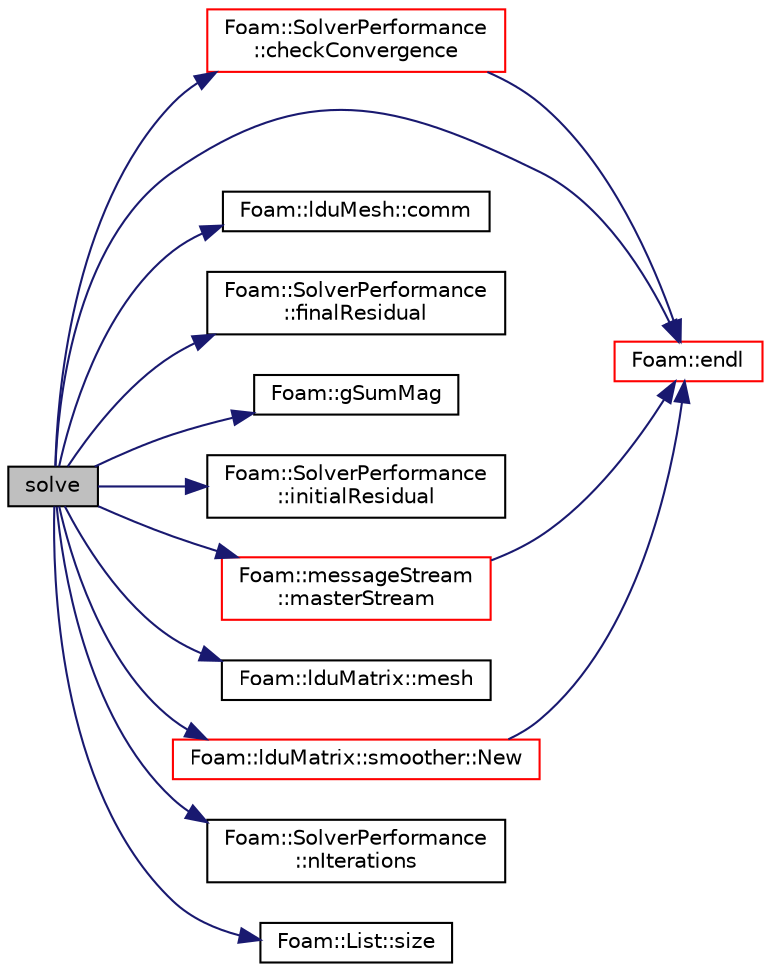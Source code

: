 digraph "solve"
{
  bgcolor="transparent";
  edge [fontname="Helvetica",fontsize="10",labelfontname="Helvetica",labelfontsize="10"];
  node [fontname="Helvetica",fontsize="10",shape=record];
  rankdir="LR";
  Node705 [label="solve",height=0.2,width=0.4,color="black", fillcolor="grey75", style="filled", fontcolor="black"];
  Node705 -> Node706 [color="midnightblue",fontsize="10",style="solid",fontname="Helvetica"];
  Node706 [label="Foam::SolverPerformance\l::checkConvergence",height=0.2,width=0.4,color="red",URL="$a28125.html#ab5771e4f4a15c47b3c719a33255be433",tooltip="Check, store and return convergence. "];
  Node706 -> Node707 [color="midnightblue",fontsize="10",style="solid",fontname="Helvetica"];
  Node707 [label="Foam::endl",height=0.2,width=0.4,color="red",URL="$a21851.html#a2db8fe02a0d3909e9351bb4275b23ce4",tooltip="Add newline and flush stream. "];
  Node705 -> Node714 [color="midnightblue",fontsize="10",style="solid",fontname="Helvetica"];
  Node714 [label="Foam::lduMesh::comm",height=0.2,width=0.4,color="black",URL="$a28277.html#a0cbbacb7f81d23eab556e8696b08bdb2",tooltip="Return communicator used for parallel communication. "];
  Node705 -> Node707 [color="midnightblue",fontsize="10",style="solid",fontname="Helvetica"];
  Node705 -> Node715 [color="midnightblue",fontsize="10",style="solid",fontname="Helvetica"];
  Node715 [label="Foam::SolverPerformance\l::finalResidual",height=0.2,width=0.4,color="black",URL="$a28125.html#aac1f6730c95125fda417066ca5fdb1b6",tooltip="Return final residual. "];
  Node705 -> Node716 [color="midnightblue",fontsize="10",style="solid",fontname="Helvetica"];
  Node716 [label="Foam::gSumMag",height=0.2,width=0.4,color="black",URL="$a21851.html#a26d80c1ea4d10f541c7c35259d0671df"];
  Node705 -> Node717 [color="midnightblue",fontsize="10",style="solid",fontname="Helvetica"];
  Node717 [label="Foam::SolverPerformance\l::initialResidual",height=0.2,width=0.4,color="black",URL="$a28125.html#aa934099b8c3787257b11a24bbfc10042",tooltip="Return initial residual. "];
  Node705 -> Node718 [color="midnightblue",fontsize="10",style="solid",fontname="Helvetica"];
  Node718 [label="Foam::messageStream\l::masterStream",height=0.2,width=0.4,color="red",URL="$a27213.html#a0edcebd1d86ac65765e16f155d17b351",tooltip="Convert to OSstream. "];
  Node718 -> Node707 [color="midnightblue",fontsize="10",style="solid",fontname="Helvetica"];
  Node705 -> Node723 [color="midnightblue",fontsize="10",style="solid",fontname="Helvetica"];
  Node723 [label="Foam::lduMatrix::mesh",height=0.2,width=0.4,color="black",URL="$a27929.html#a389d9c5b9626c6fecf05a6773c77418b",tooltip="Return the LDU mesh from which the addressing is obtained. "];
  Node705 -> Node724 [color="midnightblue",fontsize="10",style="solid",fontname="Helvetica"];
  Node724 [label="Foam::lduMatrix::smoother::New",height=0.2,width=0.4,color="red",URL="$a27937.html#a8d5691dd7f25aa4a7f95ac1e786df099",tooltip="Return a new smoother. "];
  Node724 -> Node707 [color="midnightblue",fontsize="10",style="solid",fontname="Helvetica"];
  Node705 -> Node1052 [color="midnightblue",fontsize="10",style="solid",fontname="Helvetica"];
  Node1052 [label="Foam::SolverPerformance\l::nIterations",height=0.2,width=0.4,color="black",URL="$a28125.html#a6e87bc830807ac278a4ffe65dd4acb3f",tooltip="Return number of iterations. "];
  Node705 -> Node747 [color="midnightblue",fontsize="10",style="solid",fontname="Helvetica"];
  Node747 [label="Foam::List::size",height=0.2,width=0.4,color="black",URL="$a26833.html#a8a5f6fa29bd4b500caf186f60245b384",tooltip="Override size to be inconsistent with allocated storage. "];
}
